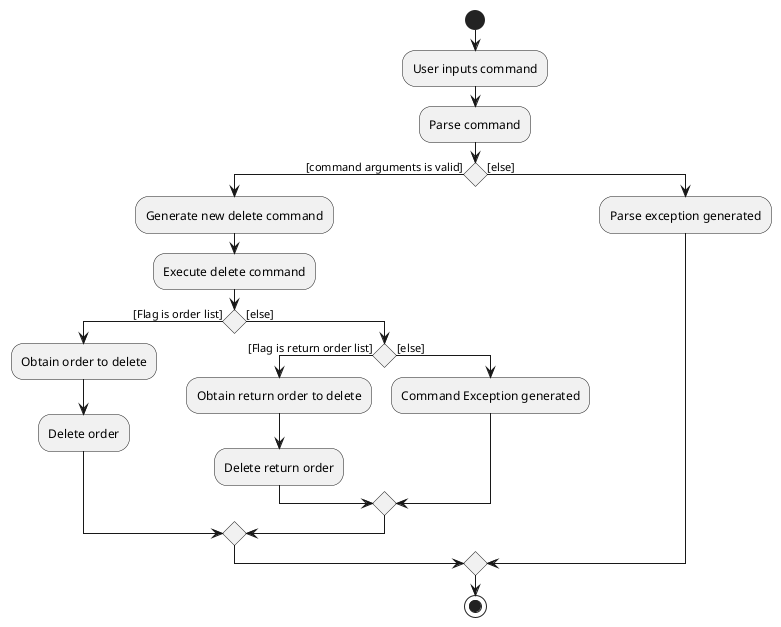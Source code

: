 @startuml
start
:User inputs command;
:Parse command;

if () then ([command arguments is valid])
    :Generate new delete command;
    :Execute delete command;
    if () then ([Flag is order list])
    :Obtain order to delete;
    :Delete order;
    else ([else])
        if () then ([Flag is return order list])
        :Obtain return order to delete;
        :Delete return order;
        else ([else])
        :Command Exception generated;
        endif
    endif
else ([else])
    :Parse exception generated;
endif

stop
@enduml